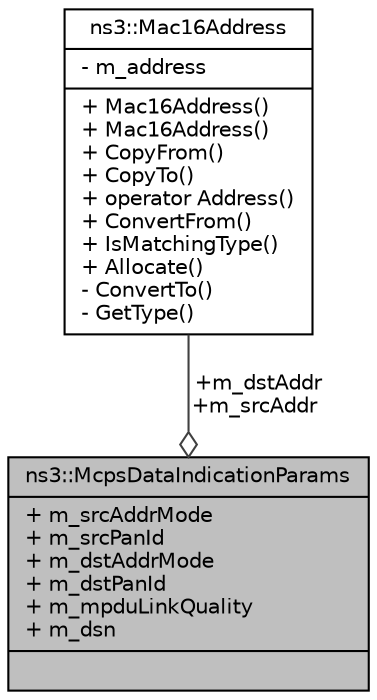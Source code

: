 digraph "ns3::McpsDataIndicationParams"
{
  edge [fontname="Helvetica",fontsize="10",labelfontname="Helvetica",labelfontsize="10"];
  node [fontname="Helvetica",fontsize="10",shape=record];
  Node1 [label="{ns3::McpsDataIndicationParams\n|+ m_srcAddrMode\l+ m_srcPanId\l+ m_dstAddrMode\l+ m_dstPanId\l+ m_mpduLinkQuality\l+ m_dsn\l|}",height=0.2,width=0.4,color="black", fillcolor="grey75", style="filled", fontcolor="black"];
  Node2 -> Node1 [color="grey25",fontsize="10",style="solid",label=" +m_dstAddr\n+m_srcAddr" ,arrowhead="odiamond"];
  Node2 [label="{ns3::Mac16Address\n|- m_address\l|+ Mac16Address()\l+ Mac16Address()\l+ CopyFrom()\l+ CopyTo()\l+ operator Address()\l+ ConvertFrom()\l+ IsMatchingType()\l+ Allocate()\l- ConvertTo()\l- GetType()\l}",height=0.2,width=0.4,color="black", fillcolor="white", style="filled",URL="$d9/d35/classns3_1_1Mac16Address.html"];
}
